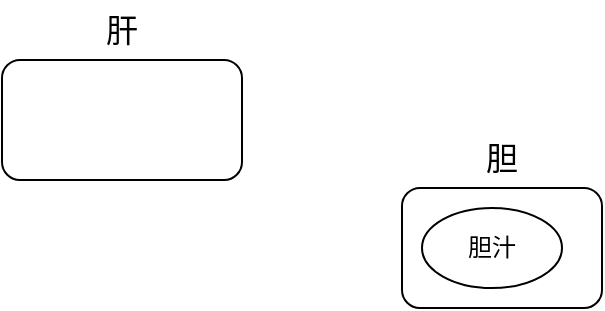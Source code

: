 <mxfile version="22.1.16" type="github">
  <diagram name="第 1 页" id="wuVD9QrXgqFsynZhE4xT">
    <mxGraphModel dx="1050" dy="557" grid="1" gridSize="10" guides="1" tooltips="1" connect="1" arrows="1" fold="1" page="1" pageScale="1" pageWidth="827" pageHeight="1169" math="0" shadow="0">
      <root>
        <mxCell id="0" />
        <mxCell id="1" parent="0" />
        <mxCell id="aYS5a1OjMAegnJL1szjv-5" value="" style="rounded=1;whiteSpace=wrap;html=1;" vertex="1" parent="1">
          <mxGeometry x="240" y="200" width="100" height="60" as="geometry" />
        </mxCell>
        <mxCell id="aYS5a1OjMAegnJL1szjv-6" value="胆" style="text;html=1;strokeColor=none;fillColor=none;align=center;verticalAlign=middle;whiteSpace=wrap;rounded=0;fontSize=16;" vertex="1" parent="1">
          <mxGeometry x="260" y="170" width="60" height="30" as="geometry" />
        </mxCell>
        <mxCell id="aYS5a1OjMAegnJL1szjv-7" value="" style="rounded=1;whiteSpace=wrap;html=1;" vertex="1" parent="1">
          <mxGeometry x="40" y="136" width="120" height="60" as="geometry" />
        </mxCell>
        <mxCell id="aYS5a1OjMAegnJL1szjv-8" value="肝" style="text;html=1;strokeColor=none;fillColor=none;align=center;verticalAlign=middle;whiteSpace=wrap;rounded=0;fontSize=16;" vertex="1" parent="1">
          <mxGeometry x="70" y="106" width="60" height="30" as="geometry" />
        </mxCell>
        <mxCell id="aYS5a1OjMAegnJL1szjv-9" value="胆汁" style="ellipse;whiteSpace=wrap;html=1;" vertex="1" parent="1">
          <mxGeometry x="250" y="210" width="70" height="40" as="geometry" />
        </mxCell>
      </root>
    </mxGraphModel>
  </diagram>
</mxfile>
